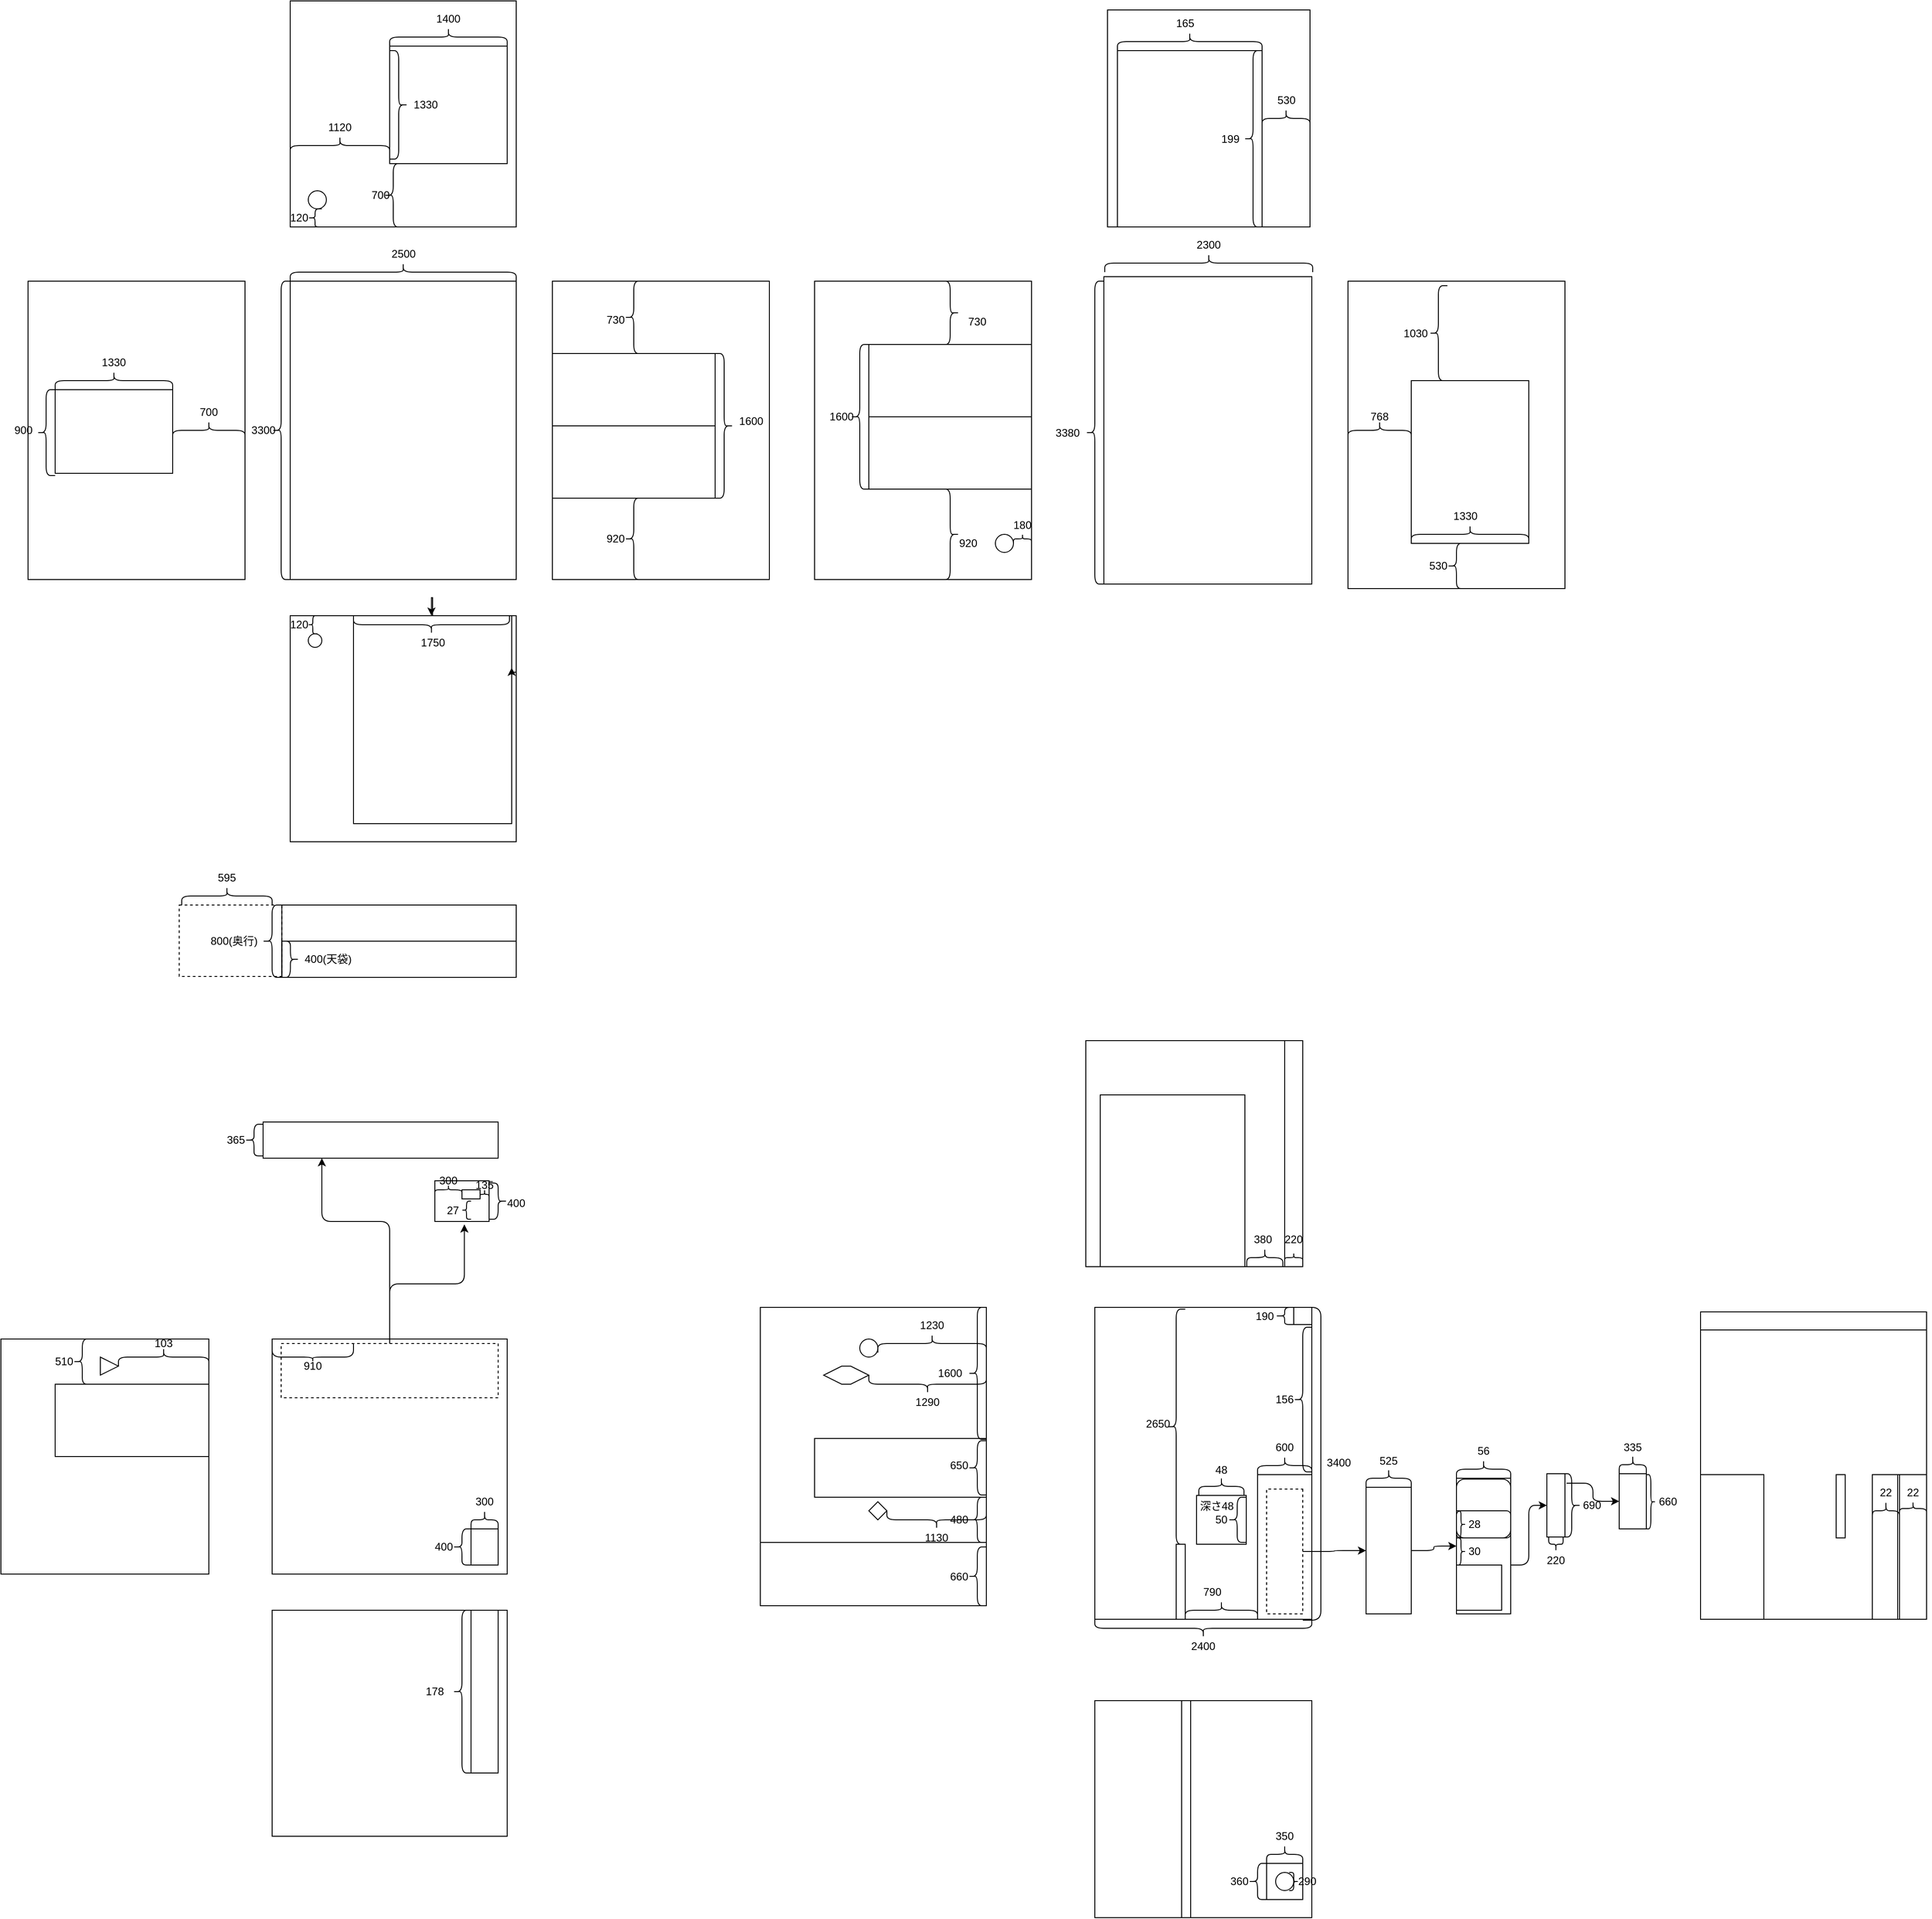 <mxfile version="14.1.8" type="device"><diagram id="NE12A1WeTh2SywuikS1S" name="Page-1"><mxGraphModel dx="1590" dy="567" grid="1" gridSize="10" guides="1" tooltips="1" connect="1" arrows="1" fold="1" page="1" pageScale="1" pageWidth="827" pageHeight="1169" math="0" shadow="0"><root><mxCell id="0"/><mxCell id="1" parent="0"/><mxCell id="l_HIBbCMPrHpP-grC5HJ-17" value="" style="rounded=0;whiteSpace=wrap;html=1;fillColor=none;" parent="1" vertex="1"><mxGeometry x="-30" y="1630" width="230" height="260" as="geometry"/></mxCell><mxCell id="hZM52v0h3UafSwGpiY7m-13" value="" style="group;fillColor=none;" parent="1" vertex="1" connectable="0"><mxGeometry x="240" y="420" width="300" height="370" as="geometry"/></mxCell><mxCell id="hZM52v0h3UafSwGpiY7m-9" value="3300" style="text;html=1;align=center;verticalAlign=middle;resizable=0;points=[];autosize=1;fillColor=none;" parent="hZM52v0h3UafSwGpiY7m-13" vertex="1"><mxGeometry y="195" width="40" height="20" as="geometry"/></mxCell><mxCell id="hZM52v0h3UafSwGpiY7m-12" value="" style="group;fillColor=none;" parent="hZM52v0h3UafSwGpiY7m-13" vertex="1" connectable="0"><mxGeometry x="30" width="270" height="370" as="geometry"/></mxCell><mxCell id="hZM52v0h3UafSwGpiY7m-1" value="" style="rounded=0;whiteSpace=wrap;html=1;fillColor=none;" parent="hZM52v0h3UafSwGpiY7m-12" vertex="1"><mxGeometry x="20" y="40" width="250" height="330" as="geometry"/></mxCell><mxCell id="hZM52v0h3UafSwGpiY7m-8" value="" style="shape=curlyBracket;whiteSpace=wrap;html=1;rounded=1;fillColor=none;" parent="hZM52v0h3UafSwGpiY7m-12" vertex="1"><mxGeometry y="40" width="20" height="330" as="geometry"/></mxCell><mxCell id="hZM52v0h3UafSwGpiY7m-10" value="" style="shape=curlyBracket;whiteSpace=wrap;html=1;rounded=1;rotation=90;fillColor=none;" parent="hZM52v0h3UafSwGpiY7m-12" vertex="1"><mxGeometry x="135" y="-95" width="20" height="250" as="geometry"/></mxCell><mxCell id="hZM52v0h3UafSwGpiY7m-11" value="2500" style="text;html=1;align=center;verticalAlign=middle;resizable=0;points=[];autosize=1;fillColor=none;" parent="hZM52v0h3UafSwGpiY7m-12" vertex="1"><mxGeometry x="125" width="40" height="20" as="geometry"/></mxCell><mxCell id="hZM52v0h3UafSwGpiY7m-22" value="" style="group;fillColor=none;" parent="1" vertex="1" connectable="0"><mxGeometry y="460" width="240" height="330" as="geometry"/></mxCell><mxCell id="hZM52v0h3UafSwGpiY7m-16" value="" style="rounded=0;whiteSpace=wrap;html=1;fillColor=none;" parent="hZM52v0h3UafSwGpiY7m-22" vertex="1"><mxGeometry width="240" height="330" as="geometry"/></mxCell><mxCell id="hZM52v0h3UafSwGpiY7m-19" value="" style="rounded=0;whiteSpace=wrap;html=1;fillColor=none;" parent="hZM52v0h3UafSwGpiY7m-22" vertex="1"><mxGeometry x="30" y="120" width="130" height="92.5" as="geometry"/></mxCell><mxCell id="hZM52v0h3UafSwGpiY7m-20" value="" style="shape=curlyBracket;whiteSpace=wrap;html=1;rounded=1;direction=south;fillColor=none;" parent="hZM52v0h3UafSwGpiY7m-22" vertex="1"><mxGeometry x="160" y="155" width="80" height="20" as="geometry"/></mxCell><mxCell id="hZM52v0h3UafSwGpiY7m-21" value="700" style="text;html=1;fillColor=none;align=center;verticalAlign=middle;whiteSpace=wrap;rounded=0;" parent="hZM52v0h3UafSwGpiY7m-22" vertex="1"><mxGeometry x="177.143" y="135" width="45.714" height="20" as="geometry"/></mxCell><mxCell id="hZM52v0h3UafSwGpiY7m-40" value="" style="shape=curlyBracket;whiteSpace=wrap;html=1;rounded=1;fillColor=none;" parent="hZM52v0h3UafSwGpiY7m-22" vertex="1"><mxGeometry x="10" y="120" width="20" height="95" as="geometry"/></mxCell><mxCell id="hZM52v0h3UafSwGpiY7m-41" value="900" style="text;html=1;fillColor=none;align=center;verticalAlign=middle;whiteSpace=wrap;rounded=0;" parent="hZM52v0h3UafSwGpiY7m-22" vertex="1"><mxGeometry x="-20" y="155" width="30" height="20" as="geometry"/></mxCell><mxCell id="hZM52v0h3UafSwGpiY7m-42" value="" style="shape=curlyBracket;whiteSpace=wrap;html=1;rounded=1;rotation=90;fillColor=none;" parent="hZM52v0h3UafSwGpiY7m-22" vertex="1"><mxGeometry x="85" y="45" width="20" height="130" as="geometry"/></mxCell><mxCell id="hZM52v0h3UafSwGpiY7m-43" value="1330" style="text;html=1;fillColor=none;align=center;verticalAlign=middle;whiteSpace=wrap;rounded=0;" parent="hZM52v0h3UafSwGpiY7m-22" vertex="1"><mxGeometry x="75" y="80" width="40" height="20" as="geometry"/></mxCell><mxCell id="hZM52v0h3UafSwGpiY7m-39" value="" style="group;fillColor=none;" parent="1" vertex="1" connectable="0"><mxGeometry x="290" y="150" width="250" height="250" as="geometry"/></mxCell><mxCell id="hZM52v0h3UafSwGpiY7m-15" value="" style="rounded=0;whiteSpace=wrap;html=1;fillColor=none;" parent="hZM52v0h3UafSwGpiY7m-39" vertex="1"><mxGeometry width="250" height="250" as="geometry"/></mxCell><mxCell id="hZM52v0h3UafSwGpiY7m-23" value="" style="rounded=0;whiteSpace=wrap;html=1;fillColor=none;" parent="hZM52v0h3UafSwGpiY7m-39" vertex="1"><mxGeometry x="110" y="50" width="130" height="130" as="geometry"/></mxCell><mxCell id="hZM52v0h3UafSwGpiY7m-24" value="" style="shape=curlyBracket;whiteSpace=wrap;html=1;rounded=1;fillColor=none;" parent="hZM52v0h3UafSwGpiY7m-39" vertex="1"><mxGeometry x="104" y="180" width="20" height="70" as="geometry"/></mxCell><mxCell id="hZM52v0h3UafSwGpiY7m-25" value="700" style="text;html=1;fillColor=none;align=center;verticalAlign=middle;whiteSpace=wrap;rounded=0;" parent="hZM52v0h3UafSwGpiY7m-39" vertex="1"><mxGeometry x="80" y="205" width="40" height="20" as="geometry"/></mxCell><mxCell id="hZM52v0h3UafSwGpiY7m-28" value="" style="shape=curlyBracket;whiteSpace=wrap;html=1;rounded=1;direction=south;fillColor=none;" parent="hZM52v0h3UafSwGpiY7m-39" vertex="1"><mxGeometry y="150" width="110" height="20" as="geometry"/></mxCell><mxCell id="hZM52v0h3UafSwGpiY7m-29" value="1120" style="text;html=1;fillColor=none;align=center;verticalAlign=middle;whiteSpace=wrap;rounded=0;" parent="hZM52v0h3UafSwGpiY7m-39" vertex="1"><mxGeometry x="35" y="130" width="40" height="20" as="geometry"/></mxCell><mxCell id="hZM52v0h3UafSwGpiY7m-34" value="" style="shape=curlyBracket;whiteSpace=wrap;html=1;rounded=1;rotation=90;fillColor=none;" parent="hZM52v0h3UafSwGpiY7m-39" vertex="1"><mxGeometry x="165" y="-25" width="20" height="130" as="geometry"/></mxCell><mxCell id="hZM52v0h3UafSwGpiY7m-35" value="1400" style="text;html=1;fillColor=none;align=center;verticalAlign=middle;whiteSpace=wrap;rounded=0;" parent="hZM52v0h3UafSwGpiY7m-39" vertex="1"><mxGeometry x="155" y="10" width="40" height="20" as="geometry"/></mxCell><mxCell id="hZM52v0h3UafSwGpiY7m-37" value="" style="shape=curlyBracket;whiteSpace=wrap;html=1;rounded=1;rotation=-180;fillColor=none;" parent="hZM52v0h3UafSwGpiY7m-39" vertex="1"><mxGeometry x="110" y="55" width="20" height="120" as="geometry"/></mxCell><mxCell id="hZM52v0h3UafSwGpiY7m-38" value="1330" style="text;html=1;fillColor=none;align=center;verticalAlign=middle;whiteSpace=wrap;rounded=0;" parent="hZM52v0h3UafSwGpiY7m-39" vertex="1"><mxGeometry x="130" y="105" width="40" height="20" as="geometry"/></mxCell><mxCell id="hZM52v0h3UafSwGpiY7m-84" value="" style="ellipse;whiteSpace=wrap;html=1;aspect=fixed;fillColor=none;" parent="hZM52v0h3UafSwGpiY7m-39" vertex="1"><mxGeometry x="20" y="210" width="20" height="20" as="geometry"/></mxCell><mxCell id="hZM52v0h3UafSwGpiY7m-87" value="" style="shape=curlyBracket;whiteSpace=wrap;html=1;rounded=1;fillColor=none;" parent="hZM52v0h3UafSwGpiY7m-39" vertex="1"><mxGeometry x="20" y="230" width="15" height="20" as="geometry"/></mxCell><mxCell id="hZM52v0h3UafSwGpiY7m-89" value="120" style="text;html=1;fillColor=none;align=center;verticalAlign=middle;whiteSpace=wrap;rounded=0;" parent="hZM52v0h3UafSwGpiY7m-39" vertex="1"><mxGeometry x="-10" y="230" width="40" height="20" as="geometry"/></mxCell><mxCell id="hZM52v0h3UafSwGpiY7m-54" value="" style="group;fillColor=none;" parent="1" vertex="1" connectable="0"><mxGeometry x="580" y="460" width="240" height="330" as="geometry"/></mxCell><mxCell id="hZM52v0h3UafSwGpiY7m-18" value="" style="rounded=0;whiteSpace=wrap;html=1;fillColor=none;" parent="hZM52v0h3UafSwGpiY7m-54" vertex="1"><mxGeometry width="240" height="330" as="geometry"/></mxCell><mxCell id="hZM52v0h3UafSwGpiY7m-46" value="" style="shape=curlyBracket;whiteSpace=wrap;html=1;rounded=1;fillColor=none;" parent="hZM52v0h3UafSwGpiY7m-54" vertex="1"><mxGeometry x="80" y="240" width="20" height="90" as="geometry"/></mxCell><mxCell id="hZM52v0h3UafSwGpiY7m-47" value="" style="shape=curlyBracket;whiteSpace=wrap;html=1;rounded=1;fillColor=none;" parent="hZM52v0h3UafSwGpiY7m-54" vertex="1"><mxGeometry x="80" width="20" height="80" as="geometry"/></mxCell><mxCell id="hZM52v0h3UafSwGpiY7m-48" value="730" style="text;html=1;fillColor=none;align=center;verticalAlign=middle;whiteSpace=wrap;rounded=0;" parent="hZM52v0h3UafSwGpiY7m-54" vertex="1"><mxGeometry x="50" y="32.5" width="40" height="20" as="geometry"/></mxCell><mxCell id="hZM52v0h3UafSwGpiY7m-49" value="920" style="text;html=1;fillColor=none;align=center;verticalAlign=middle;whiteSpace=wrap;rounded=0;" parent="hZM52v0h3UafSwGpiY7m-54" vertex="1"><mxGeometry x="50" y="275" width="40" height="20" as="geometry"/></mxCell><mxCell id="hZM52v0h3UafSwGpiY7m-50" value="" style="rounded=0;whiteSpace=wrap;html=1;fillColor=none;" parent="hZM52v0h3UafSwGpiY7m-54" vertex="1"><mxGeometry y="80" width="180" height="160" as="geometry"/></mxCell><mxCell id="hZM52v0h3UafSwGpiY7m-51" value="" style="shape=curlyBracket;whiteSpace=wrap;html=1;rounded=1;direction=west;fillColor=none;" parent="hZM52v0h3UafSwGpiY7m-54" vertex="1"><mxGeometry x="180" y="80" width="20" height="160" as="geometry"/></mxCell><mxCell id="hZM52v0h3UafSwGpiY7m-52" value="1600" style="text;html=1;fillColor=none;align=center;verticalAlign=middle;whiteSpace=wrap;rounded=0;" parent="hZM52v0h3UafSwGpiY7m-54" vertex="1"><mxGeometry x="200" y="145" width="40" height="20" as="geometry"/></mxCell><mxCell id="hZM52v0h3UafSwGpiY7m-53" value="" style="rounded=0;whiteSpace=wrap;html=1;fillColor=none;" parent="hZM52v0h3UafSwGpiY7m-54" vertex="1"><mxGeometry y="80" width="180" height="80" as="geometry"/></mxCell><mxCell id="hZM52v0h3UafSwGpiY7m-70" value="595" style="text;html=1;fillColor=none;align=center;verticalAlign=middle;whiteSpace=wrap;rounded=0;" parent="1" vertex="1"><mxGeometry x="200" y="1110" width="40" height="20" as="geometry"/></mxCell><mxCell id="hZM52v0h3UafSwGpiY7m-73" value="" style="group;fillColor=none;" parent="1" vertex="1" connectable="0"><mxGeometry x="170" y="1130" width="390" height="100" as="geometry"/></mxCell><mxCell id="hZM52v0h3UafSwGpiY7m-59" value="" style="group;fillColor=none;" parent="hZM52v0h3UafSwGpiY7m-73" vertex="1" connectable="0"><mxGeometry x="20" y="20" width="350" height="80" as="geometry"/></mxCell><mxCell id="hZM52v0h3UafSwGpiY7m-68" value="" style="rounded=0;whiteSpace=wrap;html=1;dashed=1;fillColor=none;" parent="hZM52v0h3UafSwGpiY7m-59" vertex="1"><mxGeometry x="-22.769" width="113.514" height="79" as="geometry"/></mxCell><mxCell id="hZM52v0h3UafSwGpiY7m-56" value="" style="rounded=0;whiteSpace=wrap;html=1;fillColor=none;" parent="hZM52v0h3UafSwGpiY7m-59" vertex="1"><mxGeometry x="90.741" width="259.259" height="80" as="geometry"/></mxCell><mxCell id="hZM52v0h3UafSwGpiY7m-57" value="" style="shape=curlyBracket;whiteSpace=wrap;html=1;rounded=1;fillColor=none;" parent="hZM52v0h3UafSwGpiY7m-59" vertex="1"><mxGeometry x="69.136" width="21.605" height="80" as="geometry"/></mxCell><mxCell id="hZM52v0h3UafSwGpiY7m-58" value="800(奥行)" style="text;html=1;fillColor=none;align=center;verticalAlign=middle;whiteSpace=wrap;rounded=0;" parent="hZM52v0h3UafSwGpiY7m-59" vertex="1"><mxGeometry y="30" width="75.617" height="20" as="geometry"/></mxCell><mxCell id="hZM52v0h3UafSwGpiY7m-64" value="" style="rounded=0;whiteSpace=wrap;html=1;fillColor=none;" parent="hZM52v0h3UafSwGpiY7m-59" vertex="1"><mxGeometry x="90.745" y="40" width="259.255" height="40" as="geometry"/></mxCell><mxCell id="hZM52v0h3UafSwGpiY7m-66" value="" style="shape=curlyBracket;whiteSpace=wrap;html=1;rounded=1;rotation=-180;size=0.5;fillColor=none;" parent="hZM52v0h3UafSwGpiY7m-59" vertex="1"><mxGeometry x="90.745" y="40" width="18.919" height="40" as="geometry"/></mxCell><mxCell id="hZM52v0h3UafSwGpiY7m-67" value="400(天袋)" style="text;html=1;fillColor=none;align=center;verticalAlign=middle;whiteSpace=wrap;rounded=0;" parent="hZM52v0h3UafSwGpiY7m-59" vertex="1"><mxGeometry x="104.054" y="50" width="75.676" height="20" as="geometry"/></mxCell><mxCell id="hZM52v0h3UafSwGpiY7m-69" value="" style="shape=curlyBracket;whiteSpace=wrap;html=1;rounded=1;direction=south;size=0.5;fillColor=none;" parent="hZM52v0h3UafSwGpiY7m-73" vertex="1"><mxGeometry width="100" height="20" as="geometry"/></mxCell><mxCell id="hZM52v0h3UafSwGpiY7m-85" value="" style="group;fillColor=none;" parent="1" vertex="1" connectable="0"><mxGeometry x="280" y="830" width="260" height="250" as="geometry"/></mxCell><mxCell id="hZM52v0h3UafSwGpiY7m-55" value="" style="rounded=0;whiteSpace=wrap;html=1;fillColor=none;" parent="hZM52v0h3UafSwGpiY7m-85" vertex="1"><mxGeometry x="10" width="250" height="250" as="geometry"/></mxCell><mxCell id="hZM52v0h3UafSwGpiY7m-60" value="" style="rounded=0;whiteSpace=wrap;html=1;fillColor=none;" parent="hZM52v0h3UafSwGpiY7m-85" vertex="1"><mxGeometry x="80" width="175" height="230" as="geometry"/></mxCell><mxCell id="hZM52v0h3UafSwGpiY7m-74" style="edgeStyle=orthogonalEdgeStyle;rounded=0;orthogonalLoop=1;jettySize=auto;html=1;exitX=1;exitY=0.25;exitDx=0;exitDy=0;entryX=1;entryY=0.25;entryDx=0;entryDy=0;fillColor=none;" parent="hZM52v0h3UafSwGpiY7m-85" source="hZM52v0h3UafSwGpiY7m-55" target="hZM52v0h3UafSwGpiY7m-60" edge="1"><mxGeometry relative="1" as="geometry"/></mxCell><mxCell id="hZM52v0h3UafSwGpiY7m-61" value="" style="shape=curlyBracket;whiteSpace=wrap;html=1;rounded=1;direction=north;size=0.5;fillColor=none;" parent="hZM52v0h3UafSwGpiY7m-85" vertex="1"><mxGeometry x="80" width="172.5" height="20" as="geometry"/></mxCell><mxCell id="hZM52v0h3UafSwGpiY7m-63" value="1750" style="text;html=1;fillColor=none;align=center;verticalAlign=middle;whiteSpace=wrap;rounded=0;" parent="hZM52v0h3UafSwGpiY7m-85" vertex="1"><mxGeometry x="147.5" y="20" width="40" height="20" as="geometry"/></mxCell><mxCell id="hZM52v0h3UafSwGpiY7m-77" value="" style="ellipse;whiteSpace=wrap;html=1;aspect=fixed;fillColor=none;" parent="hZM52v0h3UafSwGpiY7m-85" vertex="1"><mxGeometry x="30" y="20" width="15" height="15" as="geometry"/></mxCell><mxCell id="hZM52v0h3UafSwGpiY7m-81" value="" style="edgeStyle=orthogonalEdgeStyle;rounded=0;orthogonalLoop=1;jettySize=auto;html=1;fillColor=none;" parent="hZM52v0h3UafSwGpiY7m-85" source="hZM52v0h3UafSwGpiY7m-60" target="hZM52v0h3UafSwGpiY7m-61" edge="1"><mxGeometry relative="1" as="geometry"/></mxCell><mxCell id="hZM52v0h3UafSwGpiY7m-80" value="" style="shape=curlyBracket;whiteSpace=wrap;html=1;rounded=1;size=0.5;fillColor=none;" parent="hZM52v0h3UafSwGpiY7m-85" vertex="1"><mxGeometry x="30" width="10" height="20" as="geometry"/></mxCell><mxCell id="hZM52v0h3UafSwGpiY7m-82" value="120" style="text;html=1;fillColor=none;align=center;verticalAlign=middle;whiteSpace=wrap;rounded=0;" parent="hZM52v0h3UafSwGpiY7m-85" vertex="1"><mxGeometry width="40" height="20" as="geometry"/></mxCell><mxCell id="hZM52v0h3UafSwGpiY7m-97" value="" style="group;fillColor=none;" parent="1" vertex="1" connectable="0"><mxGeometry x="1130" y="455" width="290" height="340" as="geometry"/></mxCell><mxCell id="hZM52v0h3UafSwGpiY7m-93" value="3380" style="text;html=1;fillColor=none;align=center;verticalAlign=middle;whiteSpace=wrap;rounded=0;" parent="hZM52v0h3UafSwGpiY7m-97" vertex="1"><mxGeometry y="162.5" width="40" height="20" as="geometry"/></mxCell><mxCell id="hZM52v0h3UafSwGpiY7m-96" value="" style="group;fillColor=none;" parent="hZM52v0h3UafSwGpiY7m-97" vertex="1" connectable="0"><mxGeometry x="40" width="250" height="340" as="geometry"/></mxCell><mxCell id="hZM52v0h3UafSwGpiY7m-91" value="" style="rounded=0;whiteSpace=wrap;html=1;fillColor=none;" parent="hZM52v0h3UafSwGpiY7m-96" vertex="1"><mxGeometry x="20" width="230" height="340" as="geometry"/></mxCell><mxCell id="hZM52v0h3UafSwGpiY7m-92" value="" style="shape=curlyBracket;whiteSpace=wrap;html=1;rounded=1;fillColor=none;" parent="hZM52v0h3UafSwGpiY7m-96" vertex="1"><mxGeometry y="5" width="20" height="335" as="geometry"/></mxCell><mxCell id="hZM52v0h3UafSwGpiY7m-98" value="" style="group;rotation=-180;fillColor=none;" parent="1" vertex="1" connectable="0"><mxGeometry x="870" y="460" width="240" height="330" as="geometry"/></mxCell><mxCell id="hZM52v0h3UafSwGpiY7m-99" value="" style="rounded=0;whiteSpace=wrap;html=1;rotation=-180;fillColor=none;" parent="hZM52v0h3UafSwGpiY7m-98" vertex="1"><mxGeometry width="240" height="330" as="geometry"/></mxCell><mxCell id="hZM52v0h3UafSwGpiY7m-100" value="" style="shape=curlyBracket;whiteSpace=wrap;html=1;rounded=1;rotation=-180;fillColor=none;" parent="hZM52v0h3UafSwGpiY7m-98" vertex="1"><mxGeometry x="140" width="20" height="70" as="geometry"/></mxCell><mxCell id="hZM52v0h3UafSwGpiY7m-101" value="" style="shape=curlyBracket;whiteSpace=wrap;html=1;rounded=1;rotation=-180;fillColor=none;" parent="hZM52v0h3UafSwGpiY7m-98" vertex="1"><mxGeometry x="140" y="230" width="20" height="100" as="geometry"/></mxCell><mxCell id="hZM52v0h3UafSwGpiY7m-102" value="730" style="text;html=1;fillColor=none;align=center;verticalAlign=middle;whiteSpace=wrap;rounded=0;rotation=0;" parent="hZM52v0h3UafSwGpiY7m-98" vertex="1"><mxGeometry x="160" y="35" width="40" height="20" as="geometry"/></mxCell><mxCell id="hZM52v0h3UafSwGpiY7m-103" value="920" style="text;html=1;fillColor=none;align=center;verticalAlign=middle;whiteSpace=wrap;rounded=0;rotation=0;" parent="hZM52v0h3UafSwGpiY7m-98" vertex="1"><mxGeometry x="150" y="280" width="40" height="20" as="geometry"/></mxCell><mxCell id="hZM52v0h3UafSwGpiY7m-104" value="" style="rounded=0;whiteSpace=wrap;html=1;rotation=-180;fillColor=none;" parent="hZM52v0h3UafSwGpiY7m-98" vertex="1"><mxGeometry x="60" y="70" width="180" height="160" as="geometry"/></mxCell><mxCell id="hZM52v0h3UafSwGpiY7m-105" value="" style="shape=curlyBracket;whiteSpace=wrap;html=1;rounded=1;direction=west;rotation=-180;fillColor=none;" parent="hZM52v0h3UafSwGpiY7m-98" vertex="1"><mxGeometry x="40" y="70" width="20" height="160" as="geometry"/></mxCell><mxCell id="hZM52v0h3UafSwGpiY7m-106" value="1600" style="text;html=1;fillColor=none;align=center;verticalAlign=middle;whiteSpace=wrap;rounded=0;rotation=0;" parent="hZM52v0h3UafSwGpiY7m-98" vertex="1"><mxGeometry x="10" y="140" width="40" height="20" as="geometry"/></mxCell><mxCell id="hZM52v0h3UafSwGpiY7m-107" value="" style="rounded=0;whiteSpace=wrap;html=1;rotation=-180;fillColor=none;" parent="hZM52v0h3UafSwGpiY7m-98" vertex="1"><mxGeometry x="60" y="150" width="180" height="80" as="geometry"/></mxCell><mxCell id="hZM52v0h3UafSwGpiY7m-111" value="" style="ellipse;whiteSpace=wrap;html=1;aspect=fixed;fillColor=none;" parent="hZM52v0h3UafSwGpiY7m-98" vertex="1"><mxGeometry x="200" y="280" width="20" height="20" as="geometry"/></mxCell><mxCell id="hZM52v0h3UafSwGpiY7m-112" value="" style="shape=curlyBracket;whiteSpace=wrap;html=1;rounded=1;direction=south;fillColor=none;" parent="hZM52v0h3UafSwGpiY7m-98" vertex="1"><mxGeometry x="220" y="280" width="20" height="10" as="geometry"/></mxCell><mxCell id="hZM52v0h3UafSwGpiY7m-113" value="180" style="text;html=1;fillColor=none;align=center;verticalAlign=middle;whiteSpace=wrap;rounded=0;" parent="hZM52v0h3UafSwGpiY7m-98" vertex="1"><mxGeometry x="210" y="260" width="40" height="20" as="geometry"/></mxCell><mxCell id="hZM52v0h3UafSwGpiY7m-114" value="" style="shape=curlyBracket;whiteSpace=wrap;html=1;rounded=1;rotation=90;fillColor=none;" parent="1" vertex="1"><mxGeometry x="1296" y="325" width="20" height="230" as="geometry"/></mxCell><mxCell id="hZM52v0h3UafSwGpiY7m-115" value="2300" style="text;html=1;fillColor=none;align=center;verticalAlign=middle;whiteSpace=wrap;rounded=0;" parent="1" vertex="1"><mxGeometry x="1286" y="410" width="40" height="20" as="geometry"/></mxCell><mxCell id="hZM52v0h3UafSwGpiY7m-124" value="" style="group;fillColor=none;" parent="1" vertex="1" connectable="0"><mxGeometry x="1194" y="160" width="224" height="240" as="geometry"/></mxCell><mxCell id="hZM52v0h3UafSwGpiY7m-117" value="" style="rounded=0;whiteSpace=wrap;html=1;fillColor=none;" parent="hZM52v0h3UafSwGpiY7m-124" vertex="1"><mxGeometry width="224" height="240" as="geometry"/></mxCell><mxCell id="hZM52v0h3UafSwGpiY7m-118" value="" style="rounded=0;whiteSpace=wrap;html=1;fillColor=none;" parent="hZM52v0h3UafSwGpiY7m-124" vertex="1"><mxGeometry x="11" y="45" width="160" height="195" as="geometry"/></mxCell><mxCell id="hZM52v0h3UafSwGpiY7m-119" value="" style="shape=curlyBracket;whiteSpace=wrap;html=1;rounded=1;fillColor=none;" parent="hZM52v0h3UafSwGpiY7m-124" vertex="1"><mxGeometry x="151" y="45" width="20" height="195" as="geometry"/></mxCell><mxCell id="hZM52v0h3UafSwGpiY7m-121" value="199" style="text;html=1;fillColor=none;align=center;verticalAlign=middle;whiteSpace=wrap;rounded=0;" parent="hZM52v0h3UafSwGpiY7m-124" vertex="1"><mxGeometry x="116" y="132.5" width="40" height="20" as="geometry"/></mxCell><mxCell id="hZM52v0h3UafSwGpiY7m-122" value="" style="shape=curlyBracket;whiteSpace=wrap;html=1;rounded=1;direction=south;fillColor=none;" parent="hZM52v0h3UafSwGpiY7m-124" vertex="1"><mxGeometry x="11" y="25" width="160" height="20" as="geometry"/></mxCell><mxCell id="hZM52v0h3UafSwGpiY7m-123" value="165" style="text;html=1;fillColor=none;align=center;verticalAlign=middle;whiteSpace=wrap;rounded=0;" parent="hZM52v0h3UafSwGpiY7m-124" vertex="1"><mxGeometry x="66" y="5" width="40" height="20" as="geometry"/></mxCell><mxCell id="hZM52v0h3UafSwGpiY7m-125" value="" style="shape=curlyBracket;whiteSpace=wrap;html=1;rounded=1;direction=south;fillColor=none;" parent="hZM52v0h3UafSwGpiY7m-124" vertex="1"><mxGeometry x="171" y="110" width="53" height="20" as="geometry"/></mxCell><mxCell id="hZM52v0h3UafSwGpiY7m-127" value="530" style="text;html=1;fillColor=none;align=center;verticalAlign=middle;whiteSpace=wrap;rounded=0;" parent="hZM52v0h3UafSwGpiY7m-124" vertex="1"><mxGeometry x="177.5" y="90" width="40" height="20" as="geometry"/></mxCell><mxCell id="hZM52v0h3UafSwGpiY7m-129" value="" style="rounded=0;whiteSpace=wrap;html=1;fillColor=none;" parent="1" vertex="1"><mxGeometry x="1460" y="460" width="240" height="340" as="geometry"/></mxCell><mxCell id="hZM52v0h3UafSwGpiY7m-131" value="" style="shape=curlyBracket;whiteSpace=wrap;html=1;rounded=1;direction=south;fillColor=none;" parent="1" vertex="1"><mxGeometry x="1460" y="615" width="70" height="20" as="geometry"/></mxCell><mxCell id="hZM52v0h3UafSwGpiY7m-142" value="" style="group;fillColor=none;" parent="1" vertex="1" connectable="0"><mxGeometry x="1475" y="465" width="185" height="335" as="geometry"/></mxCell><mxCell id="hZM52v0h3UafSwGpiY7m-130" value="" style="rounded=0;whiteSpace=wrap;html=1;fillColor=none;" parent="hZM52v0h3UafSwGpiY7m-142" vertex="1"><mxGeometry x="55" y="105" width="130" height="180" as="geometry"/></mxCell><mxCell id="hZM52v0h3UafSwGpiY7m-133" value="768" style="text;html=1;fillColor=none;align=center;verticalAlign=middle;whiteSpace=wrap;rounded=0;" parent="hZM52v0h3UafSwGpiY7m-142" vertex="1"><mxGeometry y="135" width="40" height="20" as="geometry"/></mxCell><mxCell id="hZM52v0h3UafSwGpiY7m-134" value="" style="shape=curlyBracket;whiteSpace=wrap;html=1;rounded=1;fillColor=none;" parent="hZM52v0h3UafSwGpiY7m-142" vertex="1"><mxGeometry x="75" width="20" height="105" as="geometry"/></mxCell><mxCell id="hZM52v0h3UafSwGpiY7m-136" value="1030" style="text;html=1;fillColor=none;align=center;verticalAlign=middle;whiteSpace=wrap;rounded=0;" parent="hZM52v0h3UafSwGpiY7m-142" vertex="1"><mxGeometry x="40" y="42.5" width="40" height="20" as="geometry"/></mxCell><mxCell id="hZM52v0h3UafSwGpiY7m-137" value="530" style="text;html=1;fillColor=none;align=center;verticalAlign=middle;whiteSpace=wrap;rounded=0;" parent="hZM52v0h3UafSwGpiY7m-142" vertex="1"><mxGeometry x="65" y="300" width="40" height="20" as="geometry"/></mxCell><mxCell id="hZM52v0h3UafSwGpiY7m-138" value="" style="shape=curlyBracket;whiteSpace=wrap;html=1;rounded=1;fillColor=none;" parent="hZM52v0h3UafSwGpiY7m-142" vertex="1"><mxGeometry x="95" y="285" width="20" height="50" as="geometry"/></mxCell><mxCell id="hZM52v0h3UafSwGpiY7m-139" value="" style="shape=curlyBracket;whiteSpace=wrap;html=1;rounded=1;direction=south;fillColor=none;" parent="hZM52v0h3UafSwGpiY7m-142" vertex="1"><mxGeometry x="55" y="265" width="130" height="20" as="geometry"/></mxCell><mxCell id="hZM52v0h3UafSwGpiY7m-140" value="1330" style="text;html=1;fillColor=none;align=center;verticalAlign=middle;whiteSpace=wrap;rounded=0;" parent="hZM52v0h3UafSwGpiY7m-142" vertex="1"><mxGeometry x="95" y="245" width="40" height="20" as="geometry"/></mxCell><mxCell id="l_HIBbCMPrHpP-grC5HJ-14" value="510" style="text;html=1;strokeColor=none;fillColor=none;align=center;verticalAlign=middle;whiteSpace=wrap;rounded=0;" parent="1" vertex="1"><mxGeometry x="20" y="1645" width="40" height="20" as="geometry"/></mxCell><mxCell id="l_HIBbCMPrHpP-grC5HJ-18" value="" style="shape=curlyBracket;whiteSpace=wrap;html=1;rounded=1;fillColor=none;size=0.5;" parent="1" vertex="1"><mxGeometry x="50" y="1630" width="20" height="50" as="geometry"/></mxCell><mxCell id="l_HIBbCMPrHpP-grC5HJ-20" value="" style="rounded=0;whiteSpace=wrap;html=1;fillColor=none;" parent="1" vertex="1"><mxGeometry x="30" y="1680" width="170" height="80" as="geometry"/></mxCell><mxCell id="l_HIBbCMPrHpP-grC5HJ-22" value="103" style="text;html=1;strokeColor=none;fillColor=none;align=center;verticalAlign=middle;whiteSpace=wrap;rounded=0;" parent="1" vertex="1"><mxGeometry x="130" y="1625" width="40" height="20" as="geometry"/></mxCell><mxCell id="l_HIBbCMPrHpP-grC5HJ-23" value="" style="shape=curlyBracket;whiteSpace=wrap;html=1;rounded=1;fillColor=none;rotation=-90;direction=west;" parent="1" vertex="1"><mxGeometry x="140" y="1600" width="20" height="100" as="geometry"/></mxCell><mxCell id="l_HIBbCMPrHpP-grC5HJ-26" value="" style="triangle;whiteSpace=wrap;html=1;fillColor=none;" parent="1" vertex="1"><mxGeometry x="80" y="1650" width="20" height="20" as="geometry"/></mxCell><mxCell id="l_HIBbCMPrHpP-grC5HJ-83" value="" style="group" parent="1" vertex="1" connectable="0"><mxGeometry x="270" y="1630" width="290" height="260" as="geometry"/></mxCell><mxCell id="l_HIBbCMPrHpP-grC5HJ-1" value="" style="rounded=0;whiteSpace=wrap;html=1;fillColor=none;" parent="l_HIBbCMPrHpP-grC5HJ-83" vertex="1"><mxGeometry width="260" height="260" as="geometry"/></mxCell><mxCell id="l_HIBbCMPrHpP-grC5HJ-13" value="910" style="text;html=1;strokeColor=none;fillColor=none;align=center;verticalAlign=middle;whiteSpace=wrap;rounded=0;" parent="l_HIBbCMPrHpP-grC5HJ-83" vertex="1"><mxGeometry x="25" y="20" width="40" height="20" as="geometry"/></mxCell><mxCell id="l_HIBbCMPrHpP-grC5HJ-16" value="" style="shape=curlyBracket;whiteSpace=wrap;html=1;rounded=1;fillColor=none;direction=north;size=0.25;" parent="l_HIBbCMPrHpP-grC5HJ-83" vertex="1"><mxGeometry y="5" width="90" height="20" as="geometry"/></mxCell><mxCell id="l_HIBbCMPrHpP-grC5HJ-57" value="" style="rounded=0;whiteSpace=wrap;html=1;fillColor=none;" parent="l_HIBbCMPrHpP-grC5HJ-83" vertex="1"><mxGeometry x="220" y="210" width="30" height="40" as="geometry"/></mxCell><mxCell id="l_HIBbCMPrHpP-grC5HJ-58" value="300" style="text;html=1;strokeColor=none;fillColor=none;align=center;verticalAlign=middle;whiteSpace=wrap;rounded=0;" parent="l_HIBbCMPrHpP-grC5HJ-83" vertex="1"><mxGeometry x="215" y="170" width="40" height="20" as="geometry"/></mxCell><mxCell id="l_HIBbCMPrHpP-grC5HJ-60" value="400" style="text;html=1;strokeColor=none;fillColor=none;align=center;verticalAlign=middle;whiteSpace=wrap;rounded=0;" parent="l_HIBbCMPrHpP-grC5HJ-83" vertex="1"><mxGeometry x="170" y="220" width="40" height="20" as="geometry"/></mxCell><mxCell id="l_HIBbCMPrHpP-grC5HJ-61" value="" style="shape=curlyBracket;whiteSpace=wrap;html=1;rounded=1;fillColor=none;" parent="l_HIBbCMPrHpP-grC5HJ-83" vertex="1"><mxGeometry x="200" y="210" width="20" height="40" as="geometry"/></mxCell><mxCell id="l_HIBbCMPrHpP-grC5HJ-62" value="" style="shape=curlyBracket;whiteSpace=wrap;html=1;rounded=1;fillColor=none;direction=south;size=0.5;" parent="l_HIBbCMPrHpP-grC5HJ-83" vertex="1"><mxGeometry x="220" y="190" width="30" height="20" as="geometry"/></mxCell><mxCell id="l_HIBbCMPrHpP-grC5HJ-152" value="" style="group" parent="l_HIBbCMPrHpP-grC5HJ-83" vertex="1" connectable="0"><mxGeometry x="175" y="-180" width="85" height="50" as="geometry"/></mxCell><mxCell id="l_HIBbCMPrHpP-grC5HJ-63" value="" style="rounded=0;whiteSpace=wrap;html=1;fillColor=none;" parent="l_HIBbCMPrHpP-grC5HJ-152" vertex="1"><mxGeometry x="5" y="5" width="60" height="45" as="geometry"/></mxCell><mxCell id="l_HIBbCMPrHpP-grC5HJ-68" value="" style="shape=curlyBracket;whiteSpace=wrap;html=1;rounded=1;fillColor=none;direction=west;" parent="l_HIBbCMPrHpP-grC5HJ-152" vertex="1"><mxGeometry x="65" y="7.5" width="20" height="40" as="geometry"/></mxCell><mxCell id="l_HIBbCMPrHpP-grC5HJ-69" value="" style="rounded=0;whiteSpace=wrap;html=1;fillColor=none;" parent="l_HIBbCMPrHpP-grC5HJ-152" vertex="1"><mxGeometry x="35" y="15" width="20" height="10" as="geometry"/></mxCell><mxCell id="l_HIBbCMPrHpP-grC5HJ-70" value="300" style="text;html=1;strokeColor=none;fillColor=none;align=center;verticalAlign=middle;whiteSpace=wrap;rounded=0;" parent="l_HIBbCMPrHpP-grC5HJ-152" vertex="1"><mxGeometry width="40" height="10" as="geometry"/></mxCell><mxCell id="l_HIBbCMPrHpP-grC5HJ-71" value="" style="shape=curlyBracket;whiteSpace=wrap;html=1;rounded=1;fillColor=none;direction=south;" parent="l_HIBbCMPrHpP-grC5HJ-152" vertex="1"><mxGeometry x="5" y="10" width="30" height="10" as="geometry"/></mxCell><mxCell id="l_HIBbCMPrHpP-grC5HJ-75" value="135" style="text;html=1;strokeColor=none;fillColor=none;align=center;verticalAlign=middle;whiteSpace=wrap;rounded=0;" parent="l_HIBbCMPrHpP-grC5HJ-152" vertex="1"><mxGeometry x="40" width="40" height="20" as="geometry"/></mxCell><mxCell id="l_HIBbCMPrHpP-grC5HJ-76" value="" style="shape=curlyBracket;whiteSpace=wrap;html=1;rounded=1;fillColor=none;direction=south;size=0.5;" parent="l_HIBbCMPrHpP-grC5HJ-152" vertex="1"><mxGeometry x="55" y="15" width="10" height="10" as="geometry"/></mxCell><mxCell id="l_HIBbCMPrHpP-grC5HJ-79" value="" style="shape=curlyBracket;whiteSpace=wrap;html=1;rounded=1;fillColor=none;" parent="l_HIBbCMPrHpP-grC5HJ-152" vertex="1"><mxGeometry x="35" y="27.5" width="10" height="20" as="geometry"/></mxCell><mxCell id="l_HIBbCMPrHpP-grC5HJ-80" value="27" style="text;html=1;strokeColor=none;fillColor=none;align=center;verticalAlign=middle;whiteSpace=wrap;rounded=0;" parent="l_HIBbCMPrHpP-grC5HJ-152" vertex="1"><mxGeometry x="5" y="27.5" width="40" height="20" as="geometry"/></mxCell><mxCell id="l_HIBbCMPrHpP-grC5HJ-154" value="" style="rounded=0;whiteSpace=wrap;html=1;fillColor=none;dashed=1;" parent="l_HIBbCMPrHpP-grC5HJ-83" vertex="1"><mxGeometry x="10" y="5" width="240" height="60" as="geometry"/></mxCell><mxCell id="l_HIBbCMPrHpP-grC5HJ-156" value="" style="edgeStyle=elbowEdgeStyle;elbow=vertical;endArrow=classic;html=1;entryX=0.544;entryY=1.073;entryDx=0;entryDy=0;entryPerimeter=0;" parent="l_HIBbCMPrHpP-grC5HJ-83" source="l_HIBbCMPrHpP-grC5HJ-154" target="l_HIBbCMPrHpP-grC5HJ-63" edge="1"><mxGeometry width="50" height="50" relative="1" as="geometry"><mxPoint x="150" y="20" as="sourcePoint"/><mxPoint x="210" y="-120" as="targetPoint"/></mxGeometry></mxCell><mxCell id="l_HIBbCMPrHpP-grC5HJ-92" value="" style="group" parent="1" vertex="1" connectable="0"><mxGeometry x="270" y="1930" width="260" height="250" as="geometry"/></mxCell><mxCell id="l_HIBbCMPrHpP-grC5HJ-85" value="" style="rounded=0;whiteSpace=wrap;html=1;fillColor=none;" parent="l_HIBbCMPrHpP-grC5HJ-92" vertex="1"><mxGeometry width="260" height="250" as="geometry"/></mxCell><mxCell id="l_HIBbCMPrHpP-grC5HJ-88" value="" style="rounded=0;whiteSpace=wrap;html=1;fillColor=none;" parent="l_HIBbCMPrHpP-grC5HJ-92" vertex="1"><mxGeometry x="220" width="30" height="180" as="geometry"/></mxCell><mxCell id="l_HIBbCMPrHpP-grC5HJ-89" value="" style="shape=curlyBracket;whiteSpace=wrap;html=1;rounded=1;fillColor=none;" parent="l_HIBbCMPrHpP-grC5HJ-92" vertex="1"><mxGeometry x="200" width="20" height="180" as="geometry"/></mxCell><mxCell id="l_HIBbCMPrHpP-grC5HJ-90" value="178" style="text;html=1;strokeColor=none;fillColor=none;align=center;verticalAlign=middle;whiteSpace=wrap;rounded=0;" parent="l_HIBbCMPrHpP-grC5HJ-92" vertex="1"><mxGeometry x="160" y="80" width="40" height="20" as="geometry"/></mxCell><mxCell id="l_HIBbCMPrHpP-grC5HJ-65" value="400" style="text;html=1;strokeColor=none;fillColor=none;align=center;verticalAlign=middle;whiteSpace=wrap;rounded=0;" parent="1" vertex="1"><mxGeometry x="520" y="1470" width="40" height="20" as="geometry"/></mxCell><mxCell id="l_HIBbCMPrHpP-grC5HJ-153" value="" style="group" parent="1" vertex="1" connectable="0"><mxGeometry x="210" y="1390" width="310" height="40" as="geometry"/></mxCell><mxCell id="l_HIBbCMPrHpP-grC5HJ-9" value="" style="rounded=0;whiteSpace=wrap;html=1;fillColor=none;" parent="l_HIBbCMPrHpP-grC5HJ-153" vertex="1"><mxGeometry x="50" width="260" height="40" as="geometry"/></mxCell><mxCell id="l_HIBbCMPrHpP-grC5HJ-10" value="365" style="text;html=1;fillColor=none;align=center;verticalAlign=middle;whiteSpace=wrap;rounded=0;" parent="l_HIBbCMPrHpP-grC5HJ-153" vertex="1"><mxGeometry y="10" width="40" height="20" as="geometry"/></mxCell><mxCell id="l_HIBbCMPrHpP-grC5HJ-5" value="" style="shape=curlyBracket;whiteSpace=wrap;html=1;rounded=1;size=0.5;fillColor=none;" parent="l_HIBbCMPrHpP-grC5HJ-153" vertex="1"><mxGeometry x="30" y="2.5" width="20" height="35" as="geometry"/></mxCell><mxCell id="l_HIBbCMPrHpP-grC5HJ-157" value="" style="edgeStyle=elbowEdgeStyle;elbow=vertical;endArrow=classic;html=1;exitX=0.5;exitY=0;exitDx=0;exitDy=0;entryX=0.25;entryY=1;entryDx=0;entryDy=0;" parent="1" source="l_HIBbCMPrHpP-grC5HJ-154" target="l_HIBbCMPrHpP-grC5HJ-9" edge="1"><mxGeometry width="50" height="50" relative="1" as="geometry"><mxPoint x="420" y="1650" as="sourcePoint"/><mxPoint x="470" y="1600" as="targetPoint"/><Array as="points"><mxPoint x="360" y="1500"/></Array></mxGeometry></mxCell><mxCell id="l_HIBbCMPrHpP-grC5HJ-200" value="" style="group" parent="1" vertex="1" connectable="0"><mxGeometry x="810" y="1300" width="1024" height="970" as="geometry"/></mxCell><mxCell id="l_HIBbCMPrHpP-grC5HJ-55" value="" style="group" parent="l_HIBbCMPrHpP-grC5HJ-200" vertex="1" connectable="0"><mxGeometry y="295" width="250" height="350" as="geometry"/></mxCell><mxCell id="l_HIBbCMPrHpP-grC5HJ-30" value="" style="rounded=0;whiteSpace=wrap;html=1;fillColor=none;" parent="l_HIBbCMPrHpP-grC5HJ-55" vertex="1"><mxGeometry width="250" height="260" as="geometry"/></mxCell><mxCell id="l_HIBbCMPrHpP-grC5HJ-31" value="" style="rounded=0;whiteSpace=wrap;html=1;fillColor=none;" parent="l_HIBbCMPrHpP-grC5HJ-55" vertex="1"><mxGeometry x="60" y="145" width="190" height="65" as="geometry"/></mxCell><mxCell id="l_HIBbCMPrHpP-grC5HJ-32" value="" style="shape=curlyBracket;whiteSpace=wrap;html=1;rounded=1;fillColor=none;" parent="l_HIBbCMPrHpP-grC5HJ-55" vertex="1"><mxGeometry x="230" y="210" width="20" height="50" as="geometry"/></mxCell><mxCell id="l_HIBbCMPrHpP-grC5HJ-33" value="480" style="text;html=1;strokeColor=none;fillColor=none;align=center;verticalAlign=middle;whiteSpace=wrap;rounded=0;" parent="l_HIBbCMPrHpP-grC5HJ-55" vertex="1"><mxGeometry x="200" y="225" width="40" height="20" as="geometry"/></mxCell><mxCell id="l_HIBbCMPrHpP-grC5HJ-34" value="1600" style="text;html=1;strokeColor=none;fillColor=none;align=center;verticalAlign=middle;whiteSpace=wrap;rounded=0;" parent="l_HIBbCMPrHpP-grC5HJ-55" vertex="1"><mxGeometry x="190" y="63" width="40" height="20" as="geometry"/></mxCell><mxCell id="l_HIBbCMPrHpP-grC5HJ-35" value="" style="shape=curlyBracket;whiteSpace=wrap;html=1;rounded=1;fillColor=none;" parent="l_HIBbCMPrHpP-grC5HJ-55" vertex="1"><mxGeometry x="230" width="20" height="146" as="geometry"/></mxCell><mxCell id="l_HIBbCMPrHpP-grC5HJ-36" value="" style="shape=curlyBracket;whiteSpace=wrap;html=1;rounded=1;fillColor=none;" parent="l_HIBbCMPrHpP-grC5HJ-55" vertex="1"><mxGeometry x="230" y="147.5" width="20" height="60" as="geometry"/></mxCell><mxCell id="l_HIBbCMPrHpP-grC5HJ-37" value="650" style="text;html=1;strokeColor=none;fillColor=none;align=center;verticalAlign=middle;whiteSpace=wrap;rounded=0;" parent="l_HIBbCMPrHpP-grC5HJ-55" vertex="1"><mxGeometry x="200" y="165" width="40" height="20" as="geometry"/></mxCell><mxCell id="l_HIBbCMPrHpP-grC5HJ-42" value="" style="rounded=0;whiteSpace=wrap;html=1;fillColor=none;" parent="l_HIBbCMPrHpP-grC5HJ-55" vertex="1"><mxGeometry y="260" width="250" height="70" as="geometry"/></mxCell><mxCell id="l_HIBbCMPrHpP-grC5HJ-43" value="" style="ellipse;whiteSpace=wrap;html=1;aspect=fixed;fillColor=none;" parent="l_HIBbCMPrHpP-grC5HJ-55" vertex="1"><mxGeometry x="110" y="35" width="20" height="20" as="geometry"/></mxCell><mxCell id="l_HIBbCMPrHpP-grC5HJ-44" value="" style="shape=curlyBracket;whiteSpace=wrap;html=1;rounded=1;fillColor=none;direction=south;" parent="l_HIBbCMPrHpP-grC5HJ-55" vertex="1"><mxGeometry x="130" y="30" width="120" height="20" as="geometry"/></mxCell><mxCell id="l_HIBbCMPrHpP-grC5HJ-45" value="1230" style="text;html=1;strokeColor=none;fillColor=none;align=center;verticalAlign=middle;whiteSpace=wrap;rounded=0;" parent="l_HIBbCMPrHpP-grC5HJ-55" vertex="1"><mxGeometry x="170" y="10" width="40" height="20" as="geometry"/></mxCell><mxCell id="l_HIBbCMPrHpP-grC5HJ-47" value="" style="shape=hexagon;perimeter=hexagonPerimeter2;whiteSpace=wrap;html=1;fixedSize=1;fillColor=none;" parent="l_HIBbCMPrHpP-grC5HJ-55" vertex="1"><mxGeometry x="70" y="65" width="50" height="20" as="geometry"/></mxCell><mxCell id="l_HIBbCMPrHpP-grC5HJ-48" value="" style="shape=curlyBracket;whiteSpace=wrap;html=1;rounded=1;fillColor=none;direction=north;" parent="l_HIBbCMPrHpP-grC5HJ-55" vertex="1"><mxGeometry x="120" y="75" width="130" height="20" as="geometry"/></mxCell><mxCell id="l_HIBbCMPrHpP-grC5HJ-49" value="1290" style="text;html=1;strokeColor=none;fillColor=none;align=center;verticalAlign=middle;whiteSpace=wrap;rounded=0;" parent="l_HIBbCMPrHpP-grC5HJ-55" vertex="1"><mxGeometry x="165" y="95" width="40" height="20" as="geometry"/></mxCell><mxCell id="l_HIBbCMPrHpP-grC5HJ-52" value="" style="rhombus;whiteSpace=wrap;html=1;fillColor=none;" parent="l_HIBbCMPrHpP-grC5HJ-55" vertex="1"><mxGeometry x="120" y="215" width="20" height="20" as="geometry"/></mxCell><mxCell id="l_HIBbCMPrHpP-grC5HJ-53" value="1130" style="text;html=1;strokeColor=none;fillColor=none;align=center;verticalAlign=middle;whiteSpace=wrap;rounded=0;" parent="l_HIBbCMPrHpP-grC5HJ-55" vertex="1"><mxGeometry x="175" y="245" width="40" height="20" as="geometry"/></mxCell><mxCell id="l_HIBbCMPrHpP-grC5HJ-54" value="" style="shape=curlyBracket;whiteSpace=wrap;html=1;rounded=1;fillColor=none;direction=north;" parent="l_HIBbCMPrHpP-grC5HJ-55" vertex="1"><mxGeometry x="140" y="225" width="110" height="20" as="geometry"/></mxCell><mxCell id="l_HIBbCMPrHpP-grC5HJ-94" value="660" style="text;html=1;strokeColor=none;fillColor=none;align=center;verticalAlign=middle;whiteSpace=wrap;rounded=0;" parent="l_HIBbCMPrHpP-grC5HJ-55" vertex="1"><mxGeometry x="200" y="287.5" width="40" height="20" as="geometry"/></mxCell><mxCell id="l_HIBbCMPrHpP-grC5HJ-97" value="" style="shape=curlyBracket;whiteSpace=wrap;html=1;rounded=1;fillColor=none;" parent="l_HIBbCMPrHpP-grC5HJ-55" vertex="1"><mxGeometry x="230" y="265" width="20" height="65" as="geometry"/></mxCell><mxCell id="l_HIBbCMPrHpP-grC5HJ-103" value="" style="rounded=0;whiteSpace=wrap;html=1;fillColor=none;" parent="l_HIBbCMPrHpP-grC5HJ-200" vertex="1"><mxGeometry x="360" width="240" height="250" as="geometry"/></mxCell><mxCell id="l_HIBbCMPrHpP-grC5HJ-104" value="" style="rounded=0;whiteSpace=wrap;html=1;fillColor=none;" parent="l_HIBbCMPrHpP-grC5HJ-200" vertex="1"><mxGeometry x="580" width="20" height="250" as="geometry"/></mxCell><mxCell id="l_HIBbCMPrHpP-grC5HJ-105" value="" style="rounded=0;whiteSpace=wrap;html=1;fillColor=none;" parent="l_HIBbCMPrHpP-grC5HJ-200" vertex="1"><mxGeometry x="376" y="60" width="160" height="190" as="geometry"/></mxCell><mxCell id="l_HIBbCMPrHpP-grC5HJ-106" value="" style="shape=curlyBracket;whiteSpace=wrap;html=1;rounded=1;fillColor=none;rotation=90;" parent="l_HIBbCMPrHpP-grC5HJ-200" vertex="1"><mxGeometry x="548" y="220" width="20" height="40" as="geometry"/></mxCell><mxCell id="l_HIBbCMPrHpP-grC5HJ-107" value="380" style="text;html=1;strokeColor=none;fillColor=none;align=center;verticalAlign=middle;whiteSpace=wrap;rounded=0;" parent="l_HIBbCMPrHpP-grC5HJ-200" vertex="1"><mxGeometry x="536" y="210" width="40" height="20" as="geometry"/></mxCell><mxCell id="l_HIBbCMPrHpP-grC5HJ-108" value="220" style="text;html=1;strokeColor=none;fillColor=none;align=center;verticalAlign=middle;whiteSpace=wrap;rounded=0;" parent="l_HIBbCMPrHpP-grC5HJ-200" vertex="1"><mxGeometry x="570" y="210" width="40" height="20" as="geometry"/></mxCell><mxCell id="l_HIBbCMPrHpP-grC5HJ-109" value="" style="shape=curlyBracket;whiteSpace=wrap;html=1;rounded=1;fillColor=none;rotation=90;" parent="l_HIBbCMPrHpP-grC5HJ-200" vertex="1"><mxGeometry x="585" y="230" width="10" height="20" as="geometry"/></mxCell><mxCell id="l_HIBbCMPrHpP-grC5HJ-126" value="" style="group" parent="l_HIBbCMPrHpP-grC5HJ-200" vertex="1" connectable="0"><mxGeometry x="370" y="294" width="310" height="386" as="geometry"/></mxCell><mxCell id="l_HIBbCMPrHpP-grC5HJ-100" value="2400" style="text;html=1;strokeColor=none;fillColor=none;align=center;verticalAlign=middle;whiteSpace=wrap;rounded=0;" parent="l_HIBbCMPrHpP-grC5HJ-126" vertex="1"><mxGeometry x="100" y="366" width="40" height="20" as="geometry"/></mxCell><mxCell id="l_HIBbCMPrHpP-grC5HJ-121" value="" style="shape=curlyBracket;whiteSpace=wrap;html=1;rounded=1;fillColor=none;direction=north;" parent="l_HIBbCMPrHpP-grC5HJ-126" vertex="1"><mxGeometry y="346" width="240" height="20" as="geometry"/></mxCell><mxCell id="l_HIBbCMPrHpP-grC5HJ-181" value="" style="group" parent="l_HIBbCMPrHpP-grC5HJ-126" vertex="1" connectable="0"><mxGeometry width="290" height="346" as="geometry"/></mxCell><mxCell id="l_HIBbCMPrHpP-grC5HJ-93" value="" style="rounded=0;whiteSpace=wrap;html=1;fillColor=none;" parent="l_HIBbCMPrHpP-grC5HJ-181" vertex="1"><mxGeometry y="1" width="240" height="345" as="geometry"/></mxCell><mxCell id="l_HIBbCMPrHpP-grC5HJ-118" value="" style="rounded=0;whiteSpace=wrap;html=1;fillColor=none;" parent="l_HIBbCMPrHpP-grC5HJ-181" vertex="1"><mxGeometry x="180" y="186" width="60" height="160" as="geometry"/></mxCell><mxCell id="l_HIBbCMPrHpP-grC5HJ-99" value="" style="rounded=0;whiteSpace=wrap;html=1;fillColor=none;imageHeight=24;" parent="l_HIBbCMPrHpP-grC5HJ-181" vertex="1"><mxGeometry x="220" y="1" width="20" height="19" as="geometry"/></mxCell><mxCell id="l_HIBbCMPrHpP-grC5HJ-101" value="3400" style="text;html=1;strokeColor=none;fillColor=none;align=center;verticalAlign=middle;whiteSpace=wrap;rounded=0;" parent="l_HIBbCMPrHpP-grC5HJ-181" vertex="1"><mxGeometry x="250" y="163" width="40" height="20" as="geometry"/></mxCell><mxCell id="l_HIBbCMPrHpP-grC5HJ-102" value="2650" style="text;html=1;strokeColor=none;fillColor=none;align=center;verticalAlign=middle;whiteSpace=wrap;rounded=0;" parent="l_HIBbCMPrHpP-grC5HJ-181" vertex="1"><mxGeometry x="50" y="120" width="40" height="20" as="geometry"/></mxCell><mxCell id="l_HIBbCMPrHpP-grC5HJ-110" value="" style="shape=curlyBracket;whiteSpace=wrap;html=1;rounded=1;fillColor=none;rotation=-180;size=0;" parent="l_HIBbCMPrHpP-grC5HJ-181" vertex="1"><mxGeometry x="230" y="1" width="20" height="346" as="geometry"/></mxCell><mxCell id="l_HIBbCMPrHpP-grC5HJ-111" value="" style="rounded=0;whiteSpace=wrap;html=1;fillColor=none;" parent="l_HIBbCMPrHpP-grC5HJ-181" vertex="1"><mxGeometry x="90" y="263" width="10" height="83" as="geometry"/></mxCell><mxCell id="l_HIBbCMPrHpP-grC5HJ-112" value="" style="shape=curlyBracket;whiteSpace=wrap;html=1;rounded=1;fillColor=none;rotation=0;direction=south;size=0.5;" parent="l_HIBbCMPrHpP-grC5HJ-181" vertex="1"><mxGeometry x="100" y="326" width="80" height="20" as="geometry"/></mxCell><mxCell id="l_HIBbCMPrHpP-grC5HJ-114" value="" style="shape=curlyBracket;whiteSpace=wrap;html=1;rounded=1;fillColor=none;" parent="l_HIBbCMPrHpP-grC5HJ-181" vertex="1"><mxGeometry x="80" y="3" width="20" height="260" as="geometry"/></mxCell><mxCell id="l_HIBbCMPrHpP-grC5HJ-115" value="790" style="text;html=1;strokeColor=none;fillColor=none;align=center;verticalAlign=middle;whiteSpace=wrap;rounded=0;" parent="l_HIBbCMPrHpP-grC5HJ-181" vertex="1"><mxGeometry x="110" y="306" width="40" height="20" as="geometry"/></mxCell><mxCell id="l_HIBbCMPrHpP-grC5HJ-116" value="" style="shape=curlyBracket;whiteSpace=wrap;html=1;rounded=1;fillColor=none;direction=south;size=0.5;" parent="l_HIBbCMPrHpP-grC5HJ-181" vertex="1"><mxGeometry x="180" y="166" width="60" height="20" as="geometry"/></mxCell><mxCell id="l_HIBbCMPrHpP-grC5HJ-120" value="600" style="text;html=1;strokeColor=none;fillColor=none;align=center;verticalAlign=middle;whiteSpace=wrap;rounded=0;" parent="l_HIBbCMPrHpP-grC5HJ-181" vertex="1"><mxGeometry x="190" y="146" width="40" height="20" as="geometry"/></mxCell><mxCell id="l_HIBbCMPrHpP-grC5HJ-122" value="" style="shape=curlyBracket;whiteSpace=wrap;html=1;rounded=1;fillColor=none;" parent="l_HIBbCMPrHpP-grC5HJ-181" vertex="1"><mxGeometry x="220" y="23" width="20" height="160" as="geometry"/></mxCell><mxCell id="l_HIBbCMPrHpP-grC5HJ-125" value="156" style="text;html=1;strokeColor=none;fillColor=none;align=center;verticalAlign=middle;whiteSpace=wrap;rounded=0;" parent="l_HIBbCMPrHpP-grC5HJ-181" vertex="1"><mxGeometry x="190" y="93" width="40" height="20" as="geometry"/></mxCell><mxCell id="l_HIBbCMPrHpP-grC5HJ-159" value="" style="rounded=0;whiteSpace=wrap;html=1;dashed=1;fillColor=none;direction=south;" parent="l_HIBbCMPrHpP-grC5HJ-181" vertex="1"><mxGeometry x="190" y="202" width="40" height="138" as="geometry"/></mxCell><mxCell id="l_HIBbCMPrHpP-grC5HJ-175" value="" style="rounded=0;whiteSpace=wrap;html=1;fillColor=none;" parent="l_HIBbCMPrHpP-grC5HJ-181" vertex="1"><mxGeometry x="112.5" y="209" width="55" height="54" as="geometry"/></mxCell><mxCell id="l_HIBbCMPrHpP-grC5HJ-176" value="" style="shape=curlyBracket;whiteSpace=wrap;html=1;rounded=1;fillColor=none;" parent="l_HIBbCMPrHpP-grC5HJ-181" vertex="1"><mxGeometry x="147.5" y="211" width="20" height="50" as="geometry"/></mxCell><mxCell id="l_HIBbCMPrHpP-grC5HJ-177" value="50" style="text;html=1;strokeColor=none;fillColor=none;align=center;verticalAlign=middle;whiteSpace=wrap;rounded=0;" parent="l_HIBbCMPrHpP-grC5HJ-181" vertex="1"><mxGeometry x="120" y="226" width="40" height="20" as="geometry"/></mxCell><mxCell id="l_HIBbCMPrHpP-grC5HJ-179" value="" style="shape=curlyBracket;whiteSpace=wrap;html=1;rounded=1;fillColor=none;direction=south;" parent="l_HIBbCMPrHpP-grC5HJ-181" vertex="1"><mxGeometry x="115" y="189" width="50" height="20" as="geometry"/></mxCell><mxCell id="l_HIBbCMPrHpP-grC5HJ-178" value="48" style="text;html=1;strokeColor=none;fillColor=none;align=center;verticalAlign=middle;whiteSpace=wrap;rounded=0;" parent="l_HIBbCMPrHpP-grC5HJ-181" vertex="1"><mxGeometry x="120" y="171" width="40" height="20" as="geometry"/></mxCell><mxCell id="l_HIBbCMPrHpP-grC5HJ-180" value="深さ48" style="text;html=1;strokeColor=none;fillColor=none;align=center;verticalAlign=middle;whiteSpace=wrap;rounded=0;" parent="l_HIBbCMPrHpP-grC5HJ-181" vertex="1"><mxGeometry x="115" y="211" width="40" height="20" as="geometry"/></mxCell><mxCell id="VcO5Oyv7VvwBM_STAAlv-15" value="190" style="text;html=1;strokeColor=none;fillColor=none;align=center;verticalAlign=middle;whiteSpace=wrap;rounded=0;" vertex="1" parent="l_HIBbCMPrHpP-grC5HJ-181"><mxGeometry x="167.5" y="1" width="40" height="20" as="geometry"/></mxCell><mxCell id="VcO5Oyv7VvwBM_STAAlv-16" value="" style="shape=curlyBracket;whiteSpace=wrap;html=1;rounded=1;" vertex="1" parent="l_HIBbCMPrHpP-grC5HJ-181"><mxGeometry x="200" y="1" width="20" height="19" as="geometry"/></mxCell><mxCell id="l_HIBbCMPrHpP-grC5HJ-140" value="" style="group" parent="l_HIBbCMPrHpP-grC5HJ-200" vertex="1" connectable="0"><mxGeometry x="370" y="730" width="250" height="240" as="geometry"/></mxCell><mxCell id="l_HIBbCMPrHpP-grC5HJ-127" value="" style="rounded=0;whiteSpace=wrap;html=1;fillColor=none;" parent="l_HIBbCMPrHpP-grC5HJ-140" vertex="1"><mxGeometry width="240" height="240" as="geometry"/></mxCell><mxCell id="l_HIBbCMPrHpP-grC5HJ-128" value="" style="rounded=0;whiteSpace=wrap;html=1;fillColor=none;" parent="l_HIBbCMPrHpP-grC5HJ-140" vertex="1"><mxGeometry x="96" width="10" height="240" as="geometry"/></mxCell><mxCell id="l_HIBbCMPrHpP-grC5HJ-130" value="" style="rounded=0;whiteSpace=wrap;html=1;fillColor=none;" parent="l_HIBbCMPrHpP-grC5HJ-140" vertex="1"><mxGeometry x="190" y="180" width="40" height="40" as="geometry"/></mxCell><mxCell id="l_HIBbCMPrHpP-grC5HJ-131" value="" style="shape=curlyBracket;whiteSpace=wrap;html=1;rounded=1;fillColor=none;" parent="l_HIBbCMPrHpP-grC5HJ-140" vertex="1"><mxGeometry x="170" y="180" width="20" height="40" as="geometry"/></mxCell><mxCell id="l_HIBbCMPrHpP-grC5HJ-132" value="360" style="text;html=1;strokeColor=none;fillColor=none;align=center;verticalAlign=middle;whiteSpace=wrap;rounded=0;" parent="l_HIBbCMPrHpP-grC5HJ-140" vertex="1"><mxGeometry x="140" y="190" width="40" height="20" as="geometry"/></mxCell><mxCell id="l_HIBbCMPrHpP-grC5HJ-133" value="290" style="text;html=1;strokeColor=none;fillColor=none;align=center;verticalAlign=middle;whiteSpace=wrap;rounded=0;" parent="l_HIBbCMPrHpP-grC5HJ-140" vertex="1"><mxGeometry x="215" y="190" width="40" height="20" as="geometry"/></mxCell><mxCell id="l_HIBbCMPrHpP-grC5HJ-134" value="350" style="text;html=1;strokeColor=none;fillColor=none;align=center;verticalAlign=middle;whiteSpace=wrap;rounded=0;" parent="l_HIBbCMPrHpP-grC5HJ-140" vertex="1"><mxGeometry x="190" y="140" width="40" height="20" as="geometry"/></mxCell><mxCell id="l_HIBbCMPrHpP-grC5HJ-135" value="" style="shape=curlyBracket;whiteSpace=wrap;html=1;rounded=1;fillColor=none;direction=south;" parent="l_HIBbCMPrHpP-grC5HJ-140" vertex="1"><mxGeometry x="190" y="160" width="40" height="20" as="geometry"/></mxCell><mxCell id="l_HIBbCMPrHpP-grC5HJ-136" value="" style="ellipse;whiteSpace=wrap;html=1;aspect=fixed;fillColor=none;" parent="l_HIBbCMPrHpP-grC5HJ-140" vertex="1"><mxGeometry x="200" y="190" width="20" height="20" as="geometry"/></mxCell><mxCell id="l_HIBbCMPrHpP-grC5HJ-138" value="" style="shape=curlyBracket;whiteSpace=wrap;html=1;rounded=1;fillColor=none;direction=west;size=0.5;" parent="l_HIBbCMPrHpP-grC5HJ-140" vertex="1"><mxGeometry x="215" y="190" width="10" height="20" as="geometry"/></mxCell><mxCell id="l_HIBbCMPrHpP-grC5HJ-165" value="" style="edgeStyle=elbowEdgeStyle;elbow=horizontal;endArrow=classic;html=1;" parent="l_HIBbCMPrHpP-grC5HJ-200" source="l_HIBbCMPrHpP-grC5HJ-159" target="l_HIBbCMPrHpP-grC5HJ-167" edge="1"><mxGeometry width="50" height="50" relative="1" as="geometry"><mxPoint x="600" y="500" as="sourcePoint"/><mxPoint x="670" y="520" as="targetPoint"/><Array as="points"/></mxGeometry></mxCell><mxCell id="l_HIBbCMPrHpP-grC5HJ-172" value="" style="group" parent="l_HIBbCMPrHpP-grC5HJ-200" vertex="1" connectable="0"><mxGeometry x="670" y="455" width="50" height="179" as="geometry"/></mxCell><mxCell id="l_HIBbCMPrHpP-grC5HJ-167" value="" style="rounded=0;whiteSpace=wrap;html=1;direction=south;" parent="l_HIBbCMPrHpP-grC5HJ-172" vertex="1"><mxGeometry y="39" width="50" height="140" as="geometry"/></mxCell><mxCell id="l_HIBbCMPrHpP-grC5HJ-170" value="" style="shape=curlyBracket;whiteSpace=wrap;html=1;rounded=1;fillColor=none;direction=south;" parent="l_HIBbCMPrHpP-grC5HJ-172" vertex="1"><mxGeometry y="19" width="50" height="20" as="geometry"/></mxCell><mxCell id="l_HIBbCMPrHpP-grC5HJ-171" value="525" style="text;html=1;strokeColor=none;fillColor=none;align=center;verticalAlign=middle;whiteSpace=wrap;rounded=0;" parent="l_HIBbCMPrHpP-grC5HJ-172" vertex="1"><mxGeometry x="5" width="40" height="20" as="geometry"/></mxCell><mxCell id="l_HIBbCMPrHpP-grC5HJ-183" value="" style="group" parent="l_HIBbCMPrHpP-grC5HJ-200" vertex="1" connectable="0"><mxGeometry x="860" y="440" width="164" height="145" as="geometry"/></mxCell><mxCell id="l_HIBbCMPrHpP-grC5HJ-164" value="" style="group" parent="l_HIBbCMPrHpP-grC5HJ-183" vertex="1" connectable="0"><mxGeometry x="90" width="74" height="100" as="geometry"/></mxCell><mxCell id="l_HIBbCMPrHpP-grC5HJ-145" value="" style="rounded=0;whiteSpace=wrap;html=1;fillColor=none;direction=south;" parent="l_HIBbCMPrHpP-grC5HJ-164" vertex="1"><mxGeometry y="39" width="30" height="61" as="geometry"/></mxCell><mxCell id="l_HIBbCMPrHpP-grC5HJ-147" value="660" style="text;html=1;strokeColor=none;fillColor=none;align=center;verticalAlign=middle;whiteSpace=wrap;rounded=0;" parent="l_HIBbCMPrHpP-grC5HJ-164" vertex="1"><mxGeometry x="34" y="60" width="40" height="20" as="geometry"/></mxCell><mxCell id="l_HIBbCMPrHpP-grC5HJ-146" value="" style="shape=curlyBracket;whiteSpace=wrap;html=1;rounded=1;fillColor=none;direction=west;" parent="l_HIBbCMPrHpP-grC5HJ-164" vertex="1"><mxGeometry x="30" y="40" width="10" height="60" as="geometry"/></mxCell><mxCell id="l_HIBbCMPrHpP-grC5HJ-163" value="" style="shape=curlyBracket;whiteSpace=wrap;html=1;rounded=1;fillColor=none;direction=south;" parent="l_HIBbCMPrHpP-grC5HJ-164" vertex="1"><mxGeometry y="19" width="30" height="20" as="geometry"/></mxCell><mxCell id="l_HIBbCMPrHpP-grC5HJ-149" value="335" style="text;html=1;strokeColor=none;fillColor=none;align=center;verticalAlign=middle;whiteSpace=wrap;rounded=0;" parent="l_HIBbCMPrHpP-grC5HJ-164" vertex="1"><mxGeometry x="-5" width="40" height="20" as="geometry"/></mxCell><mxCell id="l_HIBbCMPrHpP-grC5HJ-182" value="" style="group" parent="l_HIBbCMPrHpP-grC5HJ-183" vertex="1" connectable="0"><mxGeometry y="39" width="80" height="106" as="geometry"/></mxCell><mxCell id="l_HIBbCMPrHpP-grC5HJ-143" value="690" style="text;html=1;strokeColor=none;fillColor=none;align=center;verticalAlign=middle;whiteSpace=wrap;rounded=0;" parent="l_HIBbCMPrHpP-grC5HJ-182" vertex="1"><mxGeometry x="40" y="25" width="40" height="20" as="geometry"/></mxCell><mxCell id="l_HIBbCMPrHpP-grC5HJ-173" value="" style="group" parent="l_HIBbCMPrHpP-grC5HJ-182" vertex="1" connectable="0"><mxGeometry width="47.5" height="106" as="geometry"/></mxCell><mxCell id="l_HIBbCMPrHpP-grC5HJ-142" value="220" style="text;html=1;strokeColor=none;fillColor=none;align=center;verticalAlign=middle;whiteSpace=wrap;rounded=0;" parent="l_HIBbCMPrHpP-grC5HJ-173" vertex="1"><mxGeometry y="86" width="40" height="20" as="geometry"/></mxCell><mxCell id="l_HIBbCMPrHpP-grC5HJ-144" value="" style="shape=curlyBracket;whiteSpace=wrap;html=1;rounded=1;fillColor=none;rotation=-90;size=0.5;" parent="l_HIBbCMPrHpP-grC5HJ-173" vertex="1"><mxGeometry x="12.5" y="70" width="15" height="16" as="geometry"/></mxCell><mxCell id="l_HIBbCMPrHpP-grC5HJ-139" value="" style="rounded=0;whiteSpace=wrap;html=1;fillColor=none;direction=south;" parent="l_HIBbCMPrHpP-grC5HJ-173" vertex="1"><mxGeometry x="10" width="20" height="70" as="geometry"/></mxCell><mxCell id="l_HIBbCMPrHpP-grC5HJ-141" value="" style="shape=curlyBracket;whiteSpace=wrap;html=1;rounded=1;fillColor=none;direction=west;" parent="l_HIBbCMPrHpP-grC5HJ-173" vertex="1"><mxGeometry x="27.5" width="20" height="70" as="geometry"/></mxCell><mxCell id="l_HIBbCMPrHpP-grC5HJ-166" value="" style="edgeStyle=elbowEdgeStyle;elbow=horizontal;endArrow=classic;html=1;exitX=0.15;exitY=-0.086;exitDx=0;exitDy=0;exitPerimeter=0;entryX=0.5;entryY=1;entryDx=0;entryDy=0;" parent="l_HIBbCMPrHpP-grC5HJ-183" source="l_HIBbCMPrHpP-grC5HJ-139" target="l_HIBbCMPrHpP-grC5HJ-145" edge="1"><mxGeometry width="50" height="50" relative="1" as="geometry"><mxPoint x="-1610" y="-1799" as="sourcePoint"/><mxPoint x="-1560" y="-1849" as="targetPoint"/></mxGeometry></mxCell><mxCell id="l_HIBbCMPrHpP-grC5HJ-185" value="" style="edgeStyle=elbowEdgeStyle;elbow=horizontal;endArrow=classic;html=1;entryX=0.5;entryY=1;entryDx=0;entryDy=0;exitX=0.64;exitY=0;exitDx=0;exitDy=0;exitPerimeter=0;" parent="l_HIBbCMPrHpP-grC5HJ-200" source="l_HIBbCMPrHpP-grC5HJ-184" target="l_HIBbCMPrHpP-grC5HJ-139" edge="1"><mxGeometry width="50" height="50" relative="1" as="geometry"><mxPoint x="700" y="600" as="sourcePoint"/><mxPoint x="750" y="550" as="targetPoint"/></mxGeometry></mxCell><mxCell id="l_HIBbCMPrHpP-grC5HJ-199" value="" style="group" parent="l_HIBbCMPrHpP-grC5HJ-200" vertex="1" connectable="0"><mxGeometry x="770" y="444" width="60" height="190" as="geometry"/></mxCell><mxCell id="l_HIBbCMPrHpP-grC5HJ-184" value="" style="rounded=0;whiteSpace=wrap;html=1;fillColor=none;direction=south;" parent="l_HIBbCMPrHpP-grC5HJ-199" vertex="1"><mxGeometry y="40" width="60" height="150" as="geometry"/></mxCell><mxCell id="l_HIBbCMPrHpP-grC5HJ-187" value="" style="whiteSpace=wrap;html=1;aspect=fixed;fillColor=none;" parent="l_HIBbCMPrHpP-grC5HJ-199" vertex="1"><mxGeometry y="136" width="50" height="50" as="geometry"/></mxCell><mxCell id="l_HIBbCMPrHpP-grC5HJ-188" value="" style="shape=curlyBracket;whiteSpace=wrap;html=1;rounded=1;fillColor=none;direction=west;" parent="l_HIBbCMPrHpP-grC5HJ-199" vertex="1"><mxGeometry y="106" width="10" height="30" as="geometry"/></mxCell><mxCell id="l_HIBbCMPrHpP-grC5HJ-191" value="" style="rounded=1;whiteSpace=wrap;html=1;fillColor=none;" parent="l_HIBbCMPrHpP-grC5HJ-199" vertex="1"><mxGeometry y="41" width="60" height="65" as="geometry"/></mxCell><mxCell id="l_HIBbCMPrHpP-grC5HJ-192" value="" style="rounded=1;whiteSpace=wrap;html=1;fillColor=none;" parent="l_HIBbCMPrHpP-grC5HJ-199" vertex="1"><mxGeometry y="76" width="60" height="30" as="geometry"/></mxCell><mxCell id="l_HIBbCMPrHpP-grC5HJ-193" value="" style="shape=curlyBracket;whiteSpace=wrap;html=1;rounded=1;fillColor=none;direction=west;" parent="l_HIBbCMPrHpP-grC5HJ-199" vertex="1"><mxGeometry y="76" width="10" height="30" as="geometry"/></mxCell><mxCell id="l_HIBbCMPrHpP-grC5HJ-194" value="30" style="text;html=1;strokeColor=none;fillColor=none;align=center;verticalAlign=middle;whiteSpace=wrap;rounded=0;" parent="l_HIBbCMPrHpP-grC5HJ-199" vertex="1"><mxGeometry y="111" width="40" height="20" as="geometry"/></mxCell><mxCell id="l_HIBbCMPrHpP-grC5HJ-195" value="28" style="text;html=1;strokeColor=none;fillColor=none;align=center;verticalAlign=middle;whiteSpace=wrap;rounded=0;" parent="l_HIBbCMPrHpP-grC5HJ-199" vertex="1"><mxGeometry y="81" width="40" height="20" as="geometry"/></mxCell><mxCell id="l_HIBbCMPrHpP-grC5HJ-197" value="" style="shape=curlyBracket;whiteSpace=wrap;html=1;rounded=1;fillColor=none;direction=south;" parent="l_HIBbCMPrHpP-grC5HJ-199" vertex="1"><mxGeometry y="20" width="60" height="20" as="geometry"/></mxCell><mxCell id="l_HIBbCMPrHpP-grC5HJ-198" value="56" style="text;html=1;strokeColor=none;fillColor=none;align=center;verticalAlign=middle;whiteSpace=wrap;rounded=0;" parent="l_HIBbCMPrHpP-grC5HJ-199" vertex="1"><mxGeometry x="10" width="40" height="20" as="geometry"/></mxCell><mxCell id="l_HIBbCMPrHpP-grC5HJ-169" value="" style="edgeStyle=elbowEdgeStyle;elbow=horizontal;endArrow=classic;html=1;exitX=0.5;exitY=0;exitDx=0;exitDy=0;entryX=0.5;entryY=1;entryDx=0;entryDy=0;" parent="l_HIBbCMPrHpP-grC5HJ-200" source="l_HIBbCMPrHpP-grC5HJ-167" target="l_HIBbCMPrHpP-grC5HJ-184" edge="1"><mxGeometry width="50" height="50" relative="1" as="geometry"><mxPoint x="-920" y="-1234" as="sourcePoint"/><mxPoint x="-860" y="-1260" as="targetPoint"/></mxGeometry></mxCell><mxCell id="VcO5Oyv7VvwBM_STAAlv-2" value="" style="rounded=0;whiteSpace=wrap;html=1;" vertex="1" parent="1"><mxGeometry x="1850" y="1600" width="250" height="340" as="geometry"/></mxCell><mxCell id="VcO5Oyv7VvwBM_STAAlv-3" value="" style="rounded=0;whiteSpace=wrap;html=1;" vertex="1" parent="1"><mxGeometry x="1850" y="1780" width="70" height="160" as="geometry"/></mxCell><mxCell id="VcO5Oyv7VvwBM_STAAlv-4" value="" style="verticalLabelPosition=bottom;verticalAlign=top;html=1;shape=mxgraph.basic.rect;fillColor2=none;strokeWidth=1;size=20;indent=5;" vertex="1" parent="1"><mxGeometry x="2000" y="1780" width="10" height="70" as="geometry"/></mxCell><mxCell id="VcO5Oyv7VvwBM_STAAlv-5" value="" style="verticalLabelPosition=bottom;verticalAlign=top;html=1;shape=mxgraph.basic.rect;fillColor2=none;strokeWidth=1;size=20;indent=5;direction=south;" vertex="1" parent="1"><mxGeometry x="2040" y="1780" width="60" height="160" as="geometry"/></mxCell><mxCell id="VcO5Oyv7VvwBM_STAAlv-8" value="" style="rounded=0;whiteSpace=wrap;html=1;" vertex="1" parent="1"><mxGeometry x="2068" y="1780" width="2" height="160" as="geometry"/></mxCell><mxCell id="VcO5Oyv7VvwBM_STAAlv-10" value="" style="group" vertex="1" connectable="0" parent="1"><mxGeometry x="2035" y="1790" width="40" height="40" as="geometry"/></mxCell><mxCell id="VcO5Oyv7VvwBM_STAAlv-6" value="22" style="text;html=1;strokeColor=none;fillColor=none;align=center;verticalAlign=middle;whiteSpace=wrap;rounded=0;" vertex="1" parent="VcO5Oyv7VvwBM_STAAlv-10"><mxGeometry width="40" height="20" as="geometry"/></mxCell><mxCell id="VcO5Oyv7VvwBM_STAAlv-9" value="" style="shape=curlyBracket;whiteSpace=wrap;html=1;rounded=1;direction=south;" vertex="1" parent="VcO5Oyv7VvwBM_STAAlv-10"><mxGeometry x="5" y="20" width="30" height="20" as="geometry"/></mxCell><mxCell id="VcO5Oyv7VvwBM_STAAlv-12" value="" style="shape=curlyBracket;whiteSpace=wrap;html=1;rounded=1;direction=south;" vertex="1" parent="1"><mxGeometry x="2070" y="1810" width="30" height="15" as="geometry"/></mxCell><mxCell id="VcO5Oyv7VvwBM_STAAlv-13" value="22" style="text;html=1;strokeColor=none;fillColor=none;align=center;verticalAlign=middle;whiteSpace=wrap;rounded=0;" vertex="1" parent="1"><mxGeometry x="2065" y="1790" width="40" height="20" as="geometry"/></mxCell><mxCell id="VcO5Oyv7VvwBM_STAAlv-14" value="" style="rounded=0;whiteSpace=wrap;html=1;" vertex="1" parent="1"><mxGeometry x="1850" y="1600" width="250" height="20" as="geometry"/></mxCell></root></mxGraphModel></diagram></mxfile>